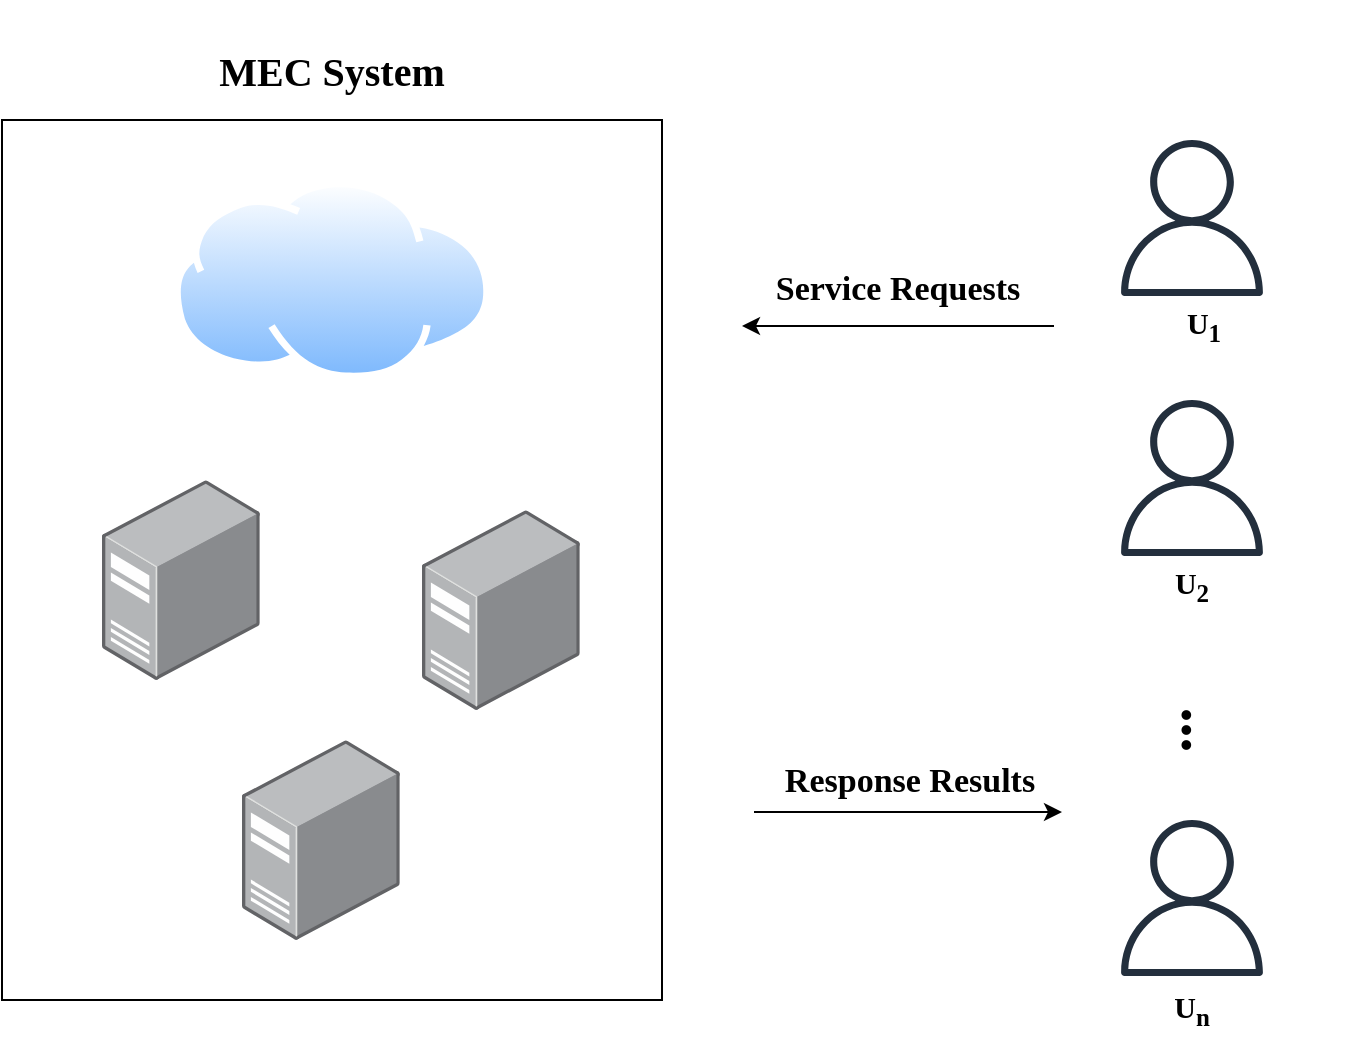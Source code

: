 <mxfile version="24.4.0" type="github">
  <diagram name="第 1 页" id="JoeD6NzNSS_i4DSreLfH">
    <mxGraphModel dx="2906" dy="1153" grid="1" gridSize="10" guides="1" tooltips="1" connect="1" arrows="1" fold="1" page="1" pageScale="1" pageWidth="827" pageHeight="1169" math="0" shadow="0">
      <root>
        <mxCell id="0" />
        <mxCell id="1" parent="0" />
        <mxCell id="8uZlXo2zn4zUqa4FPAqo-14" value="" style="group" vertex="1" connectable="0" parent="1">
          <mxGeometry x="80" y="340" width="330" height="440" as="geometry" />
        </mxCell>
        <mxCell id="8uZlXo2zn4zUqa4FPAqo-13" value="" style="rounded=0;whiteSpace=wrap;html=1;rotation=-90;movable=0;resizable=0;rotatable=0;deletable=0;editable=0;locked=1;connectable=0;" vertex="1" parent="8uZlXo2zn4zUqa4FPAqo-14">
          <mxGeometry x="-55" y="55" width="440" height="330" as="geometry" />
        </mxCell>
        <mxCell id="8uZlXo2zn4zUqa4FPAqo-17" value="" style="image;aspect=fixed;perimeter=ellipsePerimeter;html=1;align=center;shadow=0;dashed=0;spacingTop=3;image=img/lib/active_directory/internet_cloud.svg;" vertex="1" parent="8uZlXo2zn4zUqa4FPAqo-14">
          <mxGeometry x="85.64" y="30" width="158.73" height="100" as="geometry" />
        </mxCell>
        <mxCell id="8uZlXo2zn4zUqa4FPAqo-18" value="" style="image;points=[];aspect=fixed;html=1;align=center;shadow=0;dashed=0;image=img/lib/allied_telesis/computer_and_terminals/Server_Desktop.svg;" vertex="1" parent="8uZlXo2zn4zUqa4FPAqo-14">
          <mxGeometry x="50" y="180" width="78.89" height="100" as="geometry" />
        </mxCell>
        <mxCell id="8uZlXo2zn4zUqa4FPAqo-20" value="" style="image;points=[];aspect=fixed;html=1;align=center;shadow=0;dashed=0;image=img/lib/allied_telesis/computer_and_terminals/Server_Desktop.svg;" vertex="1" parent="8uZlXo2zn4zUqa4FPAqo-14">
          <mxGeometry x="210" y="195" width="78.89" height="100" as="geometry" />
        </mxCell>
        <mxCell id="8uZlXo2zn4zUqa4FPAqo-19" value="" style="image;points=[];aspect=fixed;html=1;align=center;shadow=0;dashed=0;image=img/lib/allied_telesis/computer_and_terminals/Server_Desktop.svg;" vertex="1" parent="8uZlXo2zn4zUqa4FPAqo-14">
          <mxGeometry x="120" y="310" width="78.89" height="100" as="geometry" />
        </mxCell>
        <mxCell id="8uZlXo2zn4zUqa4FPAqo-15" value="&lt;font size=&quot;1&quot; face=&quot;Times New Roman&quot; style=&quot;&quot;&gt;&lt;b style=&quot;font-size: 20px;&quot;&gt;MEC System&lt;/b&gt;&lt;/font&gt;" style="text;strokeColor=none;align=center;fillColor=none;html=1;verticalAlign=middle;whiteSpace=wrap;rounded=0;" vertex="1" parent="1">
          <mxGeometry x="130" y="280" width="230" height="70" as="geometry" />
        </mxCell>
        <mxCell id="8uZlXo2zn4zUqa4FPAqo-16" value="" style="sketch=0;outlineConnect=0;fontColor=#232F3E;gradientColor=none;fillColor=#232F3D;strokeColor=none;dashed=0;verticalLabelPosition=bottom;verticalAlign=top;align=center;html=1;fontSize=12;fontStyle=0;aspect=fixed;pointerEvents=1;shape=mxgraph.aws4.user;" vertex="1" parent="1">
          <mxGeometry x="636" y="350" width="78" height="78" as="geometry" />
        </mxCell>
        <mxCell id="8uZlXo2zn4zUqa4FPAqo-21" value="" style="sketch=0;outlineConnect=0;fontColor=#232F3E;gradientColor=none;fillColor=#232F3D;strokeColor=none;dashed=0;verticalLabelPosition=bottom;verticalAlign=top;align=center;html=1;fontSize=12;fontStyle=0;aspect=fixed;pointerEvents=1;shape=mxgraph.aws4.user;" vertex="1" parent="1">
          <mxGeometry x="636" y="480" width="78" height="78" as="geometry" />
        </mxCell>
        <mxCell id="8uZlXo2zn4zUqa4FPAqo-22" value="" style="sketch=0;outlineConnect=0;fontColor=#232F3E;gradientColor=none;fillColor=#232F3D;strokeColor=none;dashed=0;verticalLabelPosition=bottom;verticalAlign=top;align=center;html=1;fontSize=12;fontStyle=0;aspect=fixed;pointerEvents=1;shape=mxgraph.aws4.user;" vertex="1" parent="1">
          <mxGeometry x="636" y="690" width="78" height="78" as="geometry" />
        </mxCell>
        <mxCell id="8uZlXo2zn4zUqa4FPAqo-28" style="edgeStyle=orthogonalEdgeStyle;rounded=0;orthogonalLoop=1;jettySize=auto;html=1;exitX=0;exitY=0.5;exitDx=0;exitDy=0;" edge="1" parent="1" source="8uZlXo2zn4zUqa4FPAqo-23">
          <mxGeometry relative="1" as="geometry">
            <mxPoint x="450" y="443" as="targetPoint" />
          </mxGeometry>
        </mxCell>
        <mxCell id="8uZlXo2zn4zUqa4FPAqo-23" value="&lt;font size=&quot;1&quot; face=&quot;Times New Roman&quot; style=&quot;&quot;&gt;&lt;b style=&quot;font-size: 15px;&quot;&gt;U&lt;sub&gt;1&lt;/sub&gt;&lt;/b&gt;&lt;/font&gt;" style="text;strokeColor=none;align=center;fillColor=none;html=1;verticalAlign=middle;whiteSpace=wrap;rounded=0;" vertex="1" parent="1">
          <mxGeometry x="606" y="428" width="150" height="30" as="geometry" />
        </mxCell>
        <mxCell id="8uZlXo2zn4zUqa4FPAqo-24" value="&lt;font size=&quot;1&quot; face=&quot;Times New Roman&quot; style=&quot;&quot;&gt;&lt;b style=&quot;font-size: 15px;&quot;&gt;U&lt;sub&gt;2&lt;/sub&gt;&lt;/b&gt;&lt;/font&gt;" style="text;strokeColor=none;align=center;fillColor=none;html=1;verticalAlign=middle;whiteSpace=wrap;rounded=0;" vertex="1" parent="1">
          <mxGeometry x="600" y="558" width="150" height="30" as="geometry" />
        </mxCell>
        <mxCell id="8uZlXo2zn4zUqa4FPAqo-25" value="&lt;font size=&quot;1&quot; face=&quot;Times New Roman&quot; style=&quot;&quot;&gt;&lt;b style=&quot;font-size: 15px;&quot;&gt;U&lt;sub&gt;n&lt;/sub&gt;&lt;/b&gt;&lt;/font&gt;" style="text;strokeColor=none;align=center;fillColor=none;html=1;verticalAlign=middle;whiteSpace=wrap;rounded=0;" vertex="1" parent="1">
          <mxGeometry x="600" y="770" width="150" height="30" as="geometry" />
        </mxCell>
        <mxCell id="8uZlXo2zn4zUqa4FPAqo-26" value="&lt;font size=&quot;1&quot; face=&quot;Times New Roman&quot; style=&quot;&quot;&gt;&lt;b style=&quot;font-size: 30px;&quot;&gt;...&lt;/b&gt;&lt;/font&gt;" style="text;strokeColor=none;align=center;fillColor=none;html=1;verticalAlign=middle;whiteSpace=wrap;rounded=0;rotation=90;" vertex="1" parent="1">
          <mxGeometry x="651" y="630" width="60" height="30" as="geometry" />
        </mxCell>
        <mxCell id="8uZlXo2zn4zUqa4FPAqo-30" value="&lt;font size=&quot;1&quot; face=&quot;Times New Roman&quot;&gt;&lt;b style=&quot;font-size: 17px;&quot;&gt;Service Requests&lt;/b&gt;&lt;/font&gt;" style="text;strokeColor=none;align=center;fillColor=none;html=1;verticalAlign=middle;whiteSpace=wrap;rounded=0;" vertex="1" parent="1">
          <mxGeometry x="456" y="410" width="144" height="30" as="geometry" />
        </mxCell>
        <mxCell id="8uZlXo2zn4zUqa4FPAqo-32" value="&lt;font size=&quot;1&quot; face=&quot;Times New Roman&quot;&gt;&lt;b style=&quot;font-size: 17px;&quot;&gt;Response Results&lt;/b&gt;&lt;/font&gt;" style="text;strokeColor=none;align=center;fillColor=none;html=1;verticalAlign=middle;whiteSpace=wrap;rounded=0;" vertex="1" parent="1">
          <mxGeometry x="462" y="656" width="144" height="30" as="geometry" />
        </mxCell>
        <mxCell id="8uZlXo2zn4zUqa4FPAqo-33" value="" style="edgeStyle=none;orthogonalLoop=1;jettySize=auto;html=1;rounded=0;strokeColor=default;" edge="1" parent="1">
          <mxGeometry width="80" relative="1" as="geometry">
            <mxPoint x="456" y="686" as="sourcePoint" />
            <mxPoint x="610" y="686" as="targetPoint" />
            <Array as="points" />
          </mxGeometry>
        </mxCell>
      </root>
    </mxGraphModel>
  </diagram>
</mxfile>

